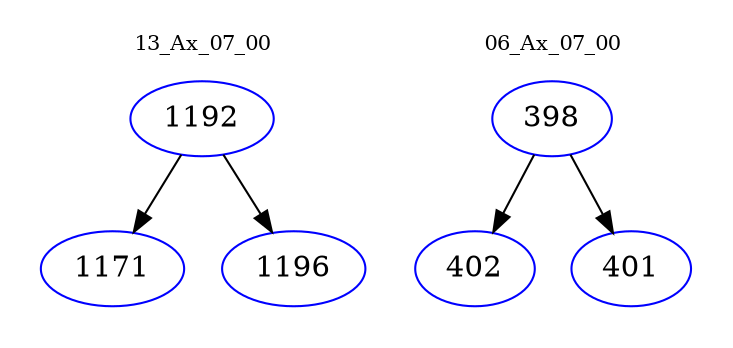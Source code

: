 digraph{
subgraph cluster_0 {
color = white
label = "13_Ax_07_00";
fontsize=10;
T0_1192 [label="1192", color="blue"]
T0_1192 -> T0_1171 [color="black"]
T0_1171 [label="1171", color="blue"]
T0_1192 -> T0_1196 [color="black"]
T0_1196 [label="1196", color="blue"]
}
subgraph cluster_1 {
color = white
label = "06_Ax_07_00";
fontsize=10;
T1_398 [label="398", color="blue"]
T1_398 -> T1_402 [color="black"]
T1_402 [label="402", color="blue"]
T1_398 -> T1_401 [color="black"]
T1_401 [label="401", color="blue"]
}
}
